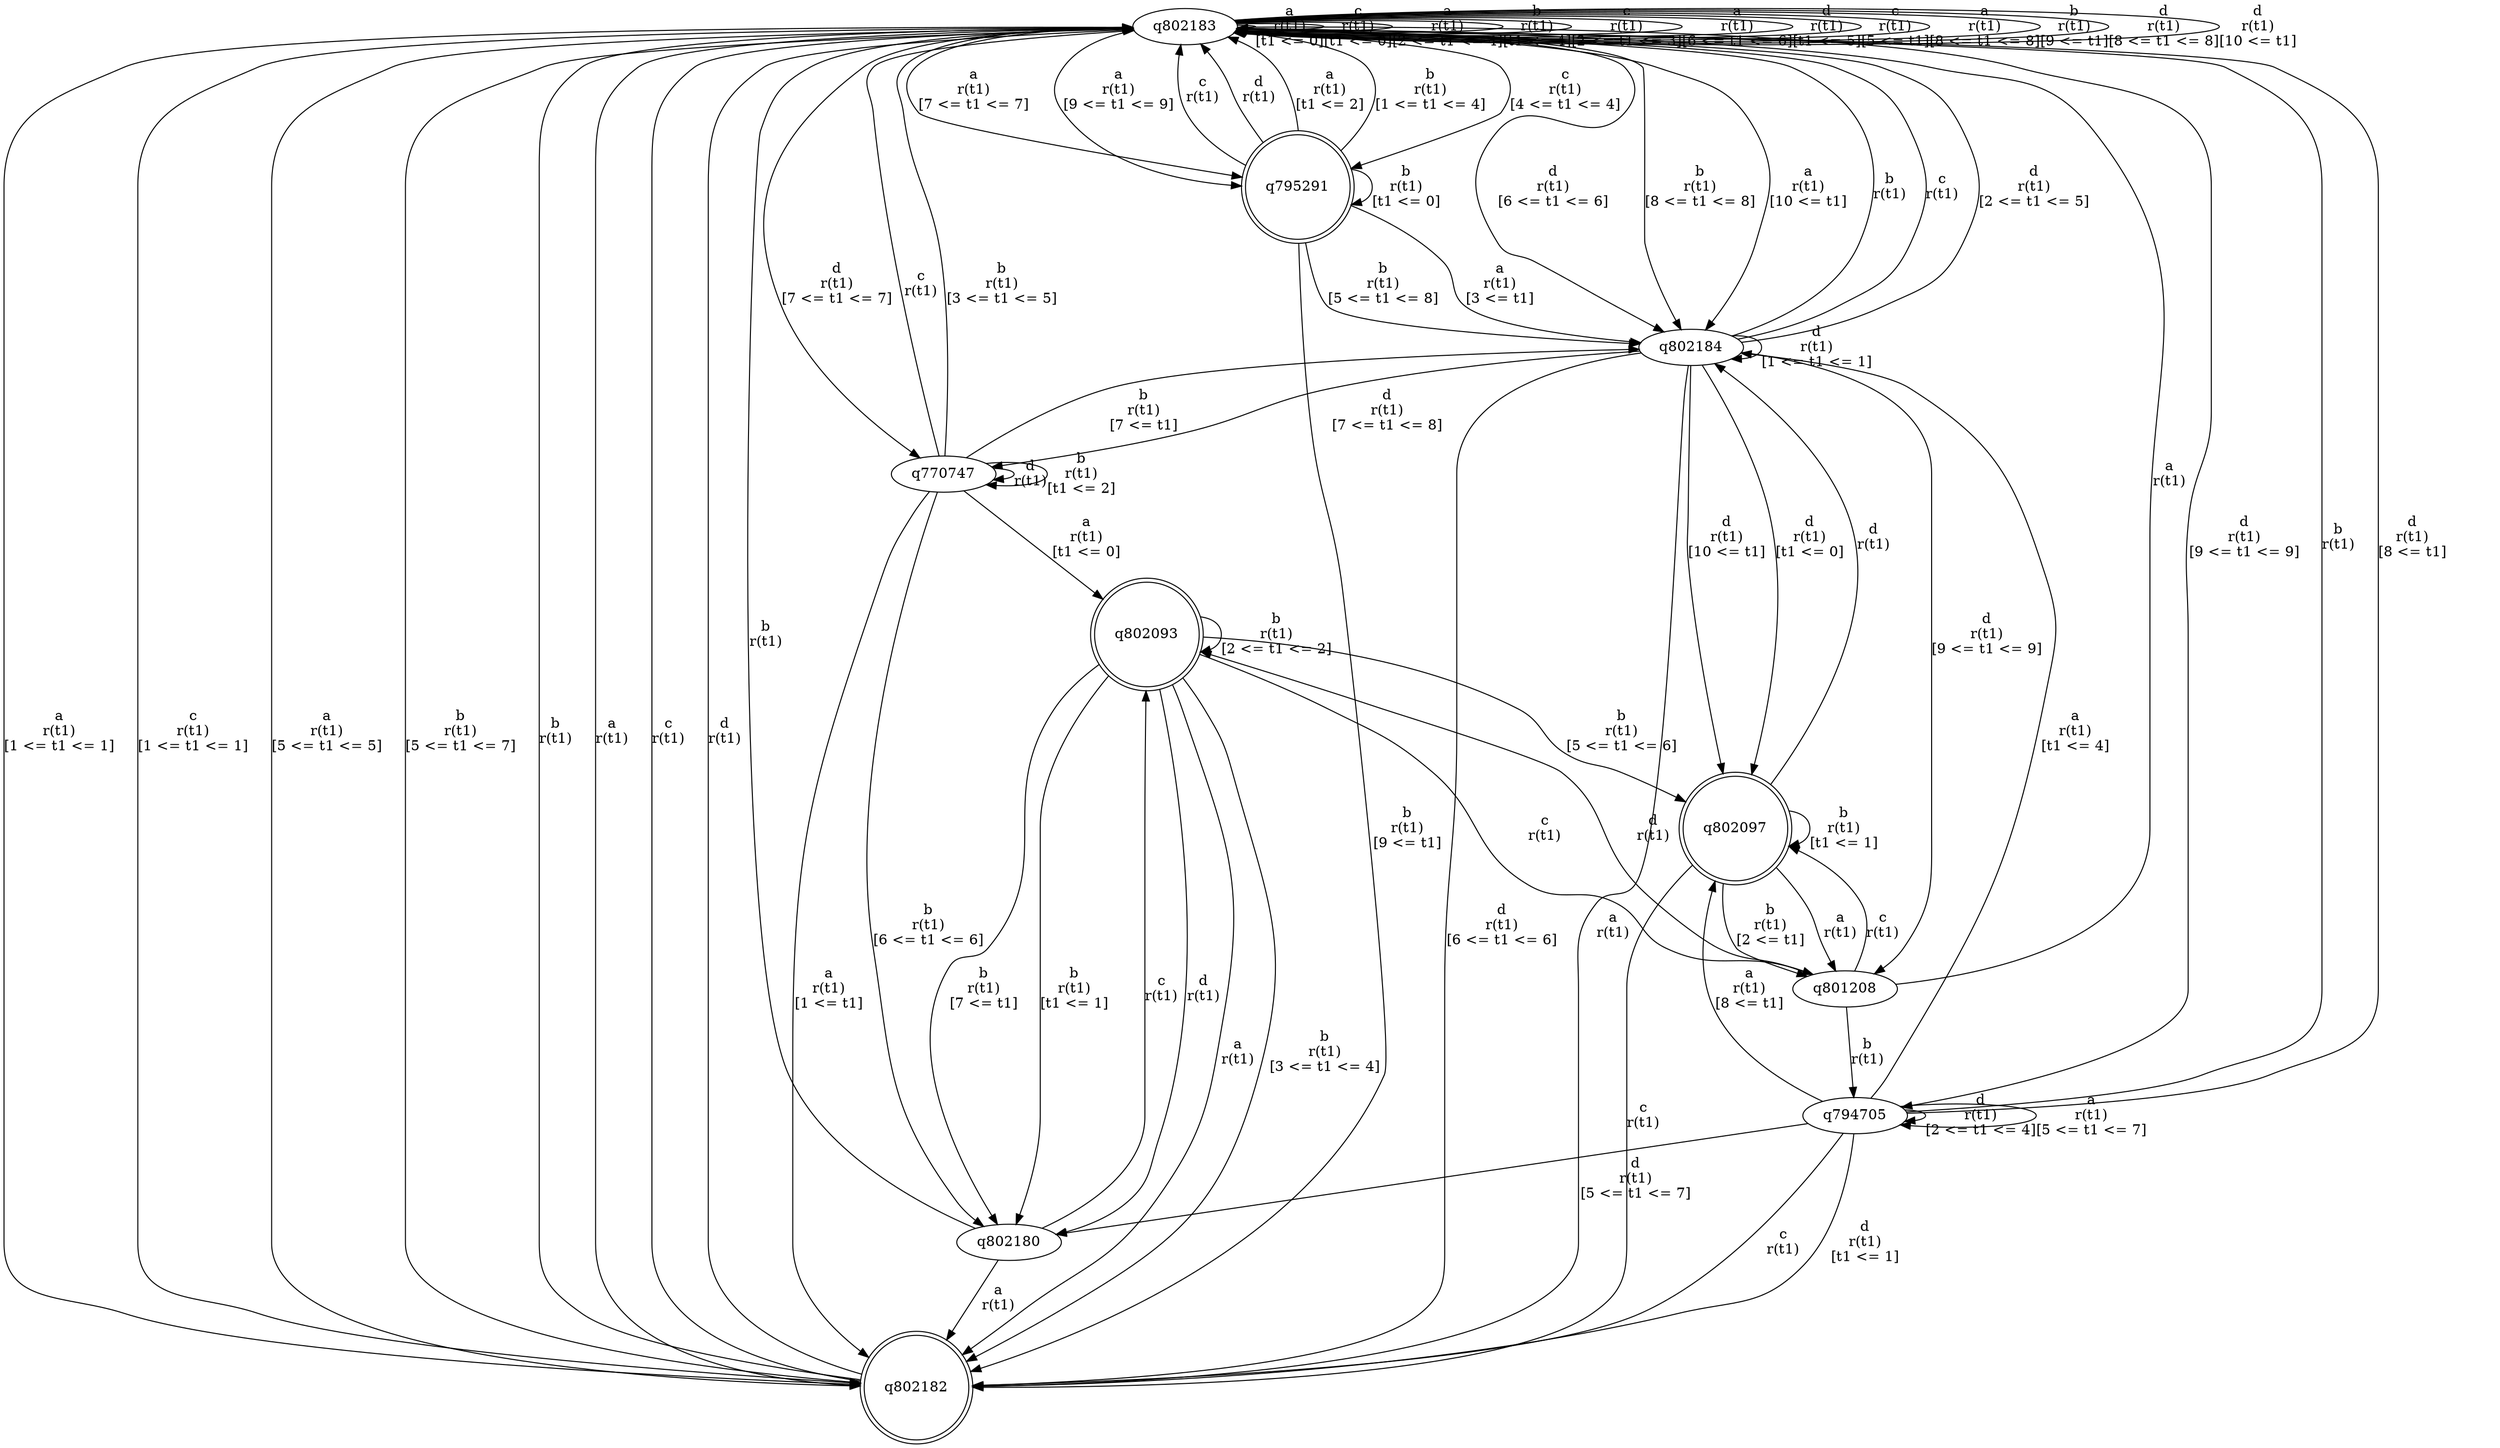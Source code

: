 digraph "tests_1/test67/solution101/solution_verwer" {
	q802183[label=q802183]
	q802182[label=q802182 shape=doublecircle]
	q795291[label=q795291 shape=doublecircle]
	q802184[label=q802184]
	q802097[label=q802097 shape=doublecircle]
	q801208[label=q801208]
	q794705[label=q794705]
	q802180[label=q802180]
	q802093[label=q802093 shape=doublecircle]
	q770747[label=q770747]
	q802183 -> q802183[label="a\nr(t1)\n[t1 <= 0]"]
	q802183 -> q802183[label="c\nr(t1)\n[t1 <= 0]"]
	q802183 -> q802182[label="a\nr(t1)\n[1 <= t1 <= 1]"]
	q802182 -> q802183[label="b\nr(t1)\n"]
	q802182 -> q802183[label="a\nr(t1)\n"]
	q802182 -> q802183[label="c\nr(t1)\n"]
	q802182 -> q802183[label="d\nr(t1)\n"]
	q802183 -> q802182[label="c\nr(t1)\n[1 <= t1 <= 1]"]
	q802183 -> q802183[label="a\nr(t1)\n[2 <= t1 <= 4]"]
	q802183 -> q802183[label="b\nr(t1)\n[t1 <= 4]"]
	q802183 -> q802183[label="c\nr(t1)\n[2 <= t1 <= 3]"]
	q802183 -> q802182[label="a\nr(t1)\n[5 <= t1 <= 5]"]
	q802183 -> q795291[label="c\nr(t1)\n[4 <= t1 <= 4]"]
	q795291 -> q802183[label="c\nr(t1)\n"]
	q795291 -> q802183[label="d\nr(t1)\n"]
	q795291 -> q795291[label="b\nr(t1)\n[t1 <= 0]"]
	q795291 -> q802184[label="a\nr(t1)\n[3 <= t1]"]
	q802184 -> q802183[label="b\nr(t1)\n"]
	q802184 -> q802183[label="c\nr(t1)\n"]
	q802184 -> q802182[label="a\nr(t1)\n"]
	q802184 -> q802097[label="d\nr(t1)\n[t1 <= 0]"]
	q802097 -> q802182[label="c\nr(t1)\n"]
	q802097 -> q802097[label="b\nr(t1)\n[t1 <= 1]"]
	q802097 -> q802184[label="d\nr(t1)\n"]
	q802097 -> q801208[label="b\nr(t1)\n[2 <= t1]"]
	q801208 -> q802097[label="c\nr(t1)\n"]
	q801208 -> q802183[label="a\nr(t1)\n"]
	q801208 -> q794705[label="b\nr(t1)\n"]
	q794705 -> q802182[label="c\nr(t1)\n"]
	q794705 -> q802183[label="b\nr(t1)\n"]
	q794705 -> q802182[label="d\nr(t1)\n[t1 <= 1]"]
	q794705 -> q802184[label="a\nr(t1)\n[t1 <= 4]"]
	q794705 -> q794705[label="d\nr(t1)\n[2 <= t1 <= 4]"]
	q794705 -> q794705[label="a\nr(t1)\n[5 <= t1 <= 7]"]
	q794705 -> q802097[label="a\nr(t1)\n[8 <= t1]"]
	q794705 -> q802180[label="d\nr(t1)\n[5 <= t1 <= 7]"]
	q802180 -> q802093[label="c\nr(t1)\n"]
	q802093 -> q801208[label="c\nr(t1)\n"]
	q802093 -> q802182[label="a\nr(t1)\n"]
	q802093 -> q802180[label="d\nr(t1)\n"]
	q802093 -> q802180[label="b\nr(t1)\n[t1 <= 1]"]
	q802093 -> q802093[label="b\nr(t1)\n[2 <= t1 <= 2]"]
	q802093 -> q802182[label="b\nr(t1)\n[3 <= t1 <= 4]"]
	q802093 -> q802097[label="b\nr(t1)\n[5 <= t1 <= 6]"]
	q802093 -> q802180[label="b\nr(t1)\n[7 <= t1]"]
	q802180 -> q802183[label="b\nr(t1)\n"]
	q802180 -> q802182[label="a\nr(t1)\n"]
	q794705 -> q802183[label="d\nr(t1)\n[8 <= t1]"]
	q801208 -> q802093[label="d\nr(t1)\n"]
	q802097 -> q801208[label="a\nr(t1)\n"]
	q802184 -> q802184[label="d\nr(t1)\n[1 <= t1 <= 1]"]
	q802184 -> q802183[label="d\nr(t1)\n[2 <= t1 <= 5]"]
	q802184 -> q802182[label="d\nr(t1)\n[6 <= t1 <= 6]"]
	q802184 -> q770747[label="d\nr(t1)\n[7 <= t1 <= 8]"]
	q770747 -> q802183[label="c\nr(t1)\n"]
	q770747 -> q770747[label="d\nr(t1)\n"]
	q770747 -> q802093[label="a\nr(t1)\n[t1 <= 0]"]
	q770747 -> q802182[label="a\nr(t1)\n[1 <= t1]"]
	q770747 -> q770747[label="b\nr(t1)\n[t1 <= 2]"]
	q770747 -> q802183[label="b\nr(t1)\n[3 <= t1 <= 5]"]
	q770747 -> q802180[label="b\nr(t1)\n[6 <= t1 <= 6]"]
	q770747 -> q802184[label="b\nr(t1)\n[7 <= t1]"]
	q802184 -> q801208[label="d\nr(t1)\n[9 <= t1 <= 9]"]
	q802184 -> q802097[label="d\nr(t1)\n[10 <= t1]"]
	q795291 -> q802183[label="a\nr(t1)\n[t1 <= 2]"]
	q795291 -> q802183[label="b\nr(t1)\n[1 <= t1 <= 4]"]
	q795291 -> q802184[label="b\nr(t1)\n[5 <= t1 <= 8]"]
	q795291 -> q802182[label="b\nr(t1)\n[9 <= t1]"]
	q802183 -> q802183[label="a\nr(t1)\n[6 <= t1 <= 6]"]
	q802183 -> q802183[label="d\nr(t1)\n[t1 <= 5]"]
	q802183 -> q795291[label="a\nr(t1)\n[7 <= t1 <= 7]"]
	q802183 -> q802183[label="c\nr(t1)\n[5 <= t1]"]
	q802183 -> q802184[label="d\nr(t1)\n[6 <= t1 <= 6]"]
	q802183 -> q802183[label="a\nr(t1)\n[8 <= t1 <= 8]"]
	q802183 -> q802184[label="b\nr(t1)\n[8 <= t1 <= 8]"]
	q802183 -> q802183[label="b\nr(t1)\n[9 <= t1]"]
	q802183 -> q770747[label="d\nr(t1)\n[7 <= t1 <= 7]"]
	q802183 -> q795291[label="a\nr(t1)\n[9 <= t1 <= 9]"]
	q802183 -> q802184[label="a\nr(t1)\n[10 <= t1]"]
	q802183 -> q802183[label="d\nr(t1)\n[8 <= t1 <= 8]"]
	q802183 -> q794705[label="d\nr(t1)\n[9 <= t1 <= 9]"]
	q802183 -> q802183[label="d\nr(t1)\n[10 <= t1]"]
	q802183 -> q802182[label="b\nr(t1)\n[5 <= t1 <= 7]"]
}
